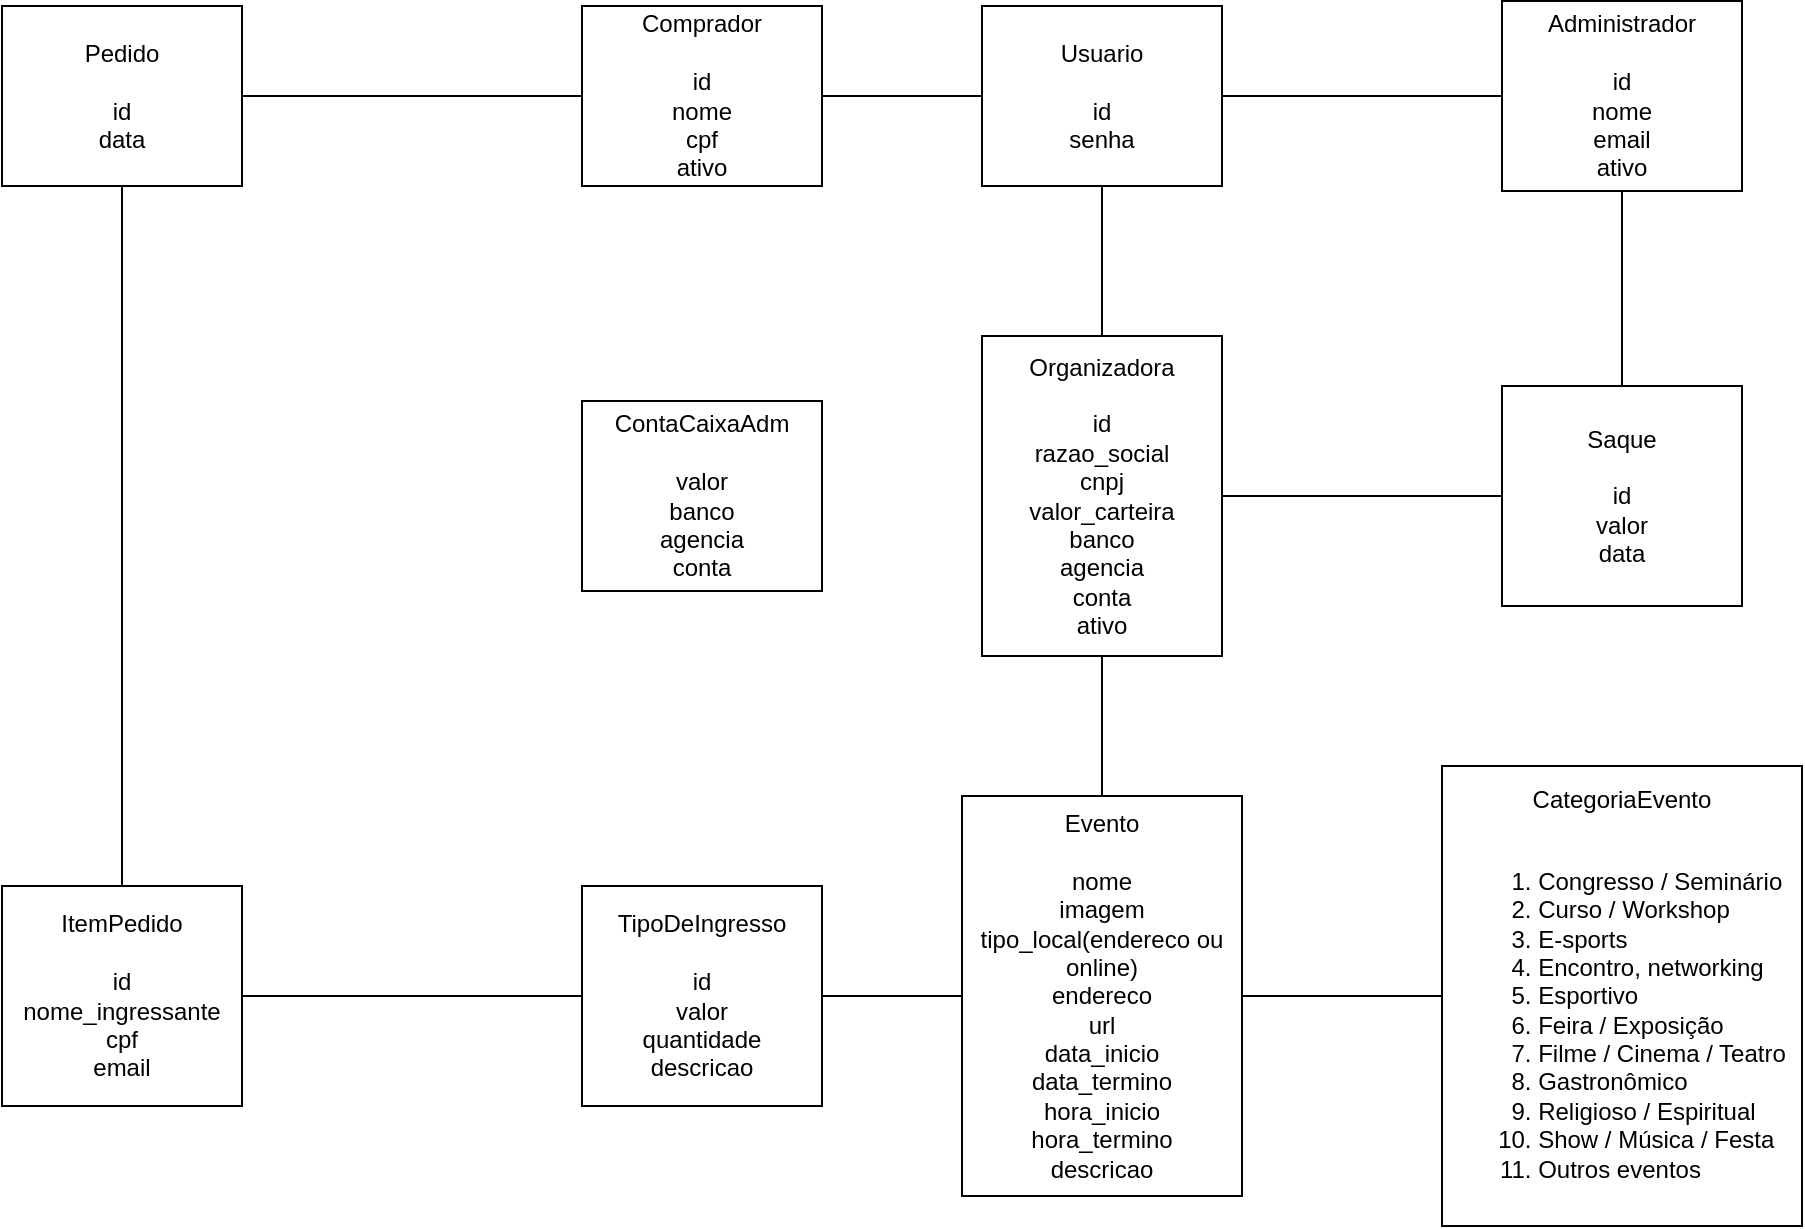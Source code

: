 <mxfile version="14.5.1" type="device"><diagram id="jICOhjBzjYu0gpsw8uiU" name="Página-1"><mxGraphModel dx="2370" dy="1370" grid="1" gridSize="10" guides="1" tooltips="1" connect="1" arrows="1" fold="1" page="1" pageScale="1" pageWidth="1200" pageHeight="1600" math="0" shadow="0"><root><mxCell id="0"/><mxCell id="1" parent="0"/><mxCell id="hUC8__KGuxT1wJXMfTIX-4" style="edgeStyle=orthogonalEdgeStyle;rounded=0;orthogonalLoop=1;jettySize=auto;html=1;endArrow=none;endFill=0;" parent="1" source="wqNmu94xyES_ieZz7MIa-1" target="hUC8__KGuxT1wJXMfTIX-3" edge="1"><mxGeometry relative="1" as="geometry"/></mxCell><mxCell id="wqNmu94xyES_ieZz7MIa-1" value="Pedido&lt;br&gt;&lt;br&gt;id&lt;br&gt;data" style="rounded=0;whiteSpace=wrap;html=1;" parent="1" vertex="1"><mxGeometry x="50" y="460" width="120" height="90" as="geometry"/></mxCell><mxCell id="wqNmu94xyES_ieZz7MIa-2" value="Organizadora&lt;br&gt;&lt;br&gt;id&lt;br&gt;razao_social&lt;br&gt;cnpj&lt;br&gt;valor_carteira&lt;br&gt;banco&lt;br&gt;agencia&lt;br&gt;conta&lt;br&gt;ativo" style="rounded=0;whiteSpace=wrap;html=1;" parent="1" vertex="1"><mxGeometry x="540" y="625" width="120" height="160" as="geometry"/></mxCell><mxCell id="VX8WxPWUBoT3orAdfw54-1" style="edgeStyle=orthogonalEdgeStyle;rounded=0;orthogonalLoop=1;jettySize=auto;html=1;endArrow=none;endFill=0;" parent="1" source="wqNmu94xyES_ieZz7MIa-4" target="wqNmu94xyES_ieZz7MIa-6" edge="1"><mxGeometry relative="1" as="geometry"/></mxCell><mxCell id="VX8WxPWUBoT3orAdfw54-2" style="edgeStyle=orthogonalEdgeStyle;rounded=0;orthogonalLoop=1;jettySize=auto;html=1;endArrow=none;endFill=0;" parent="1" source="wqNmu94xyES_ieZz7MIa-4" target="wqNmu94xyES_ieZz7MIa-2" edge="1"><mxGeometry relative="1" as="geometry"/></mxCell><mxCell id="wqNmu94xyES_ieZz7MIa-4" value="Usuario&lt;br&gt;&lt;br&gt;id&lt;br&gt;senha" style="rounded=0;whiteSpace=wrap;html=1;" parent="1" vertex="1"><mxGeometry x="540" y="460" width="120" height="90" as="geometry"/></mxCell><mxCell id="wqNmu94xyES_ieZz7MIa-6" value="Comprador&lt;br&gt;&lt;br&gt;id&lt;br&gt;nome&lt;br&gt;cpf&lt;br&gt;ativo" style="rounded=0;whiteSpace=wrap;html=1;" parent="1" vertex="1"><mxGeometry x="340" y="460" width="120" height="90" as="geometry"/></mxCell><mxCell id="wqNmu94xyES_ieZz7MIa-10" style="edgeStyle=orthogonalEdgeStyle;rounded=0;orthogonalLoop=1;jettySize=auto;html=1;endArrow=none;endFill=0;" parent="1" source="wqNmu94xyES_ieZz7MIa-7" target="wqNmu94xyES_ieZz7MIa-2" edge="1"><mxGeometry relative="1" as="geometry"/></mxCell><mxCell id="hUC8__KGuxT1wJXMfTIX-12" style="edgeStyle=orthogonalEdgeStyle;rounded=0;orthogonalLoop=1;jettySize=auto;html=1;endArrow=none;endFill=0;" parent="1" source="wqNmu94xyES_ieZz7MIa-7" target="hUC8__KGuxT1wJXMfTIX-11" edge="1"><mxGeometry relative="1" as="geometry"/></mxCell><mxCell id="wqNmu94xyES_ieZz7MIa-7" value="Evento&lt;br&gt;&lt;br&gt;nome&lt;br&gt;imagem&lt;br&gt;tipo_local(endereco ou online)&lt;br&gt;endereco&lt;br&gt;url&lt;br&gt;data_inicio&lt;br&gt;data_termino&lt;br&gt;hora_inicio&lt;br&gt;hora_termino&lt;br&gt;descricao" style="rounded=0;whiteSpace=wrap;html=1;" parent="1" vertex="1"><mxGeometry x="530" y="855" width="140" height="200" as="geometry"/></mxCell><mxCell id="hUC8__KGuxT1wJXMfTIX-5" style="edgeStyle=orthogonalEdgeStyle;rounded=0;orthogonalLoop=1;jettySize=auto;html=1;endArrow=none;endFill=0;" parent="1" source="wqNmu94xyES_ieZz7MIa-1" target="wqNmu94xyES_ieZz7MIa-6" edge="1"><mxGeometry relative="1" as="geometry"/></mxCell><mxCell id="UvAPse_8DJnlNYbQ0HVB-3" style="edgeStyle=orthogonalEdgeStyle;rounded=0;orthogonalLoop=1;jettySize=auto;html=1;endArrow=none;endFill=0;" parent="1" source="hUC8__KGuxT1wJXMfTIX-3" target="uo1-1YxJ1C1MNdlrU-gM-3" edge="1"><mxGeometry relative="1" as="geometry"/></mxCell><mxCell id="hUC8__KGuxT1wJXMfTIX-3" value="ItemPedido&lt;br&gt;&lt;br&gt;id&lt;br&gt;nome_ingressante&lt;br&gt;cpf&lt;br&gt;email" style="rounded=0;whiteSpace=wrap;html=1;" parent="1" vertex="1"><mxGeometry x="50" y="900" width="120" height="110" as="geometry"/></mxCell><mxCell id="hUC8__KGuxT1wJXMfTIX-11" value="CategoriaEvento&lt;br&gt;&lt;br&gt;&lt;div&gt;&lt;div&gt;&lt;ol&gt;&lt;li style=&quot;text-align: left&quot;&gt;Congresso / Seminário&lt;/li&gt;&lt;li style=&quot;text-align: left&quot;&gt;Curso / Workshop&lt;/li&gt;&lt;li style=&quot;text-align: left&quot;&gt;E-sports&lt;/li&gt;&lt;li style=&quot;text-align: left&quot;&gt;Encontro, networking&lt;/li&gt;&lt;li style=&quot;text-align: left&quot;&gt;Esportivo&lt;/li&gt;&lt;li style=&quot;text-align: left&quot;&gt;Feira / Exposição&lt;/li&gt;&lt;li style=&quot;text-align: left&quot;&gt;Filme / Cinema / Teatro&lt;/li&gt;&lt;li style=&quot;text-align: left&quot;&gt;Gastronômico&lt;/li&gt;&lt;li style=&quot;text-align: left&quot;&gt;Religioso / Espiritual&lt;/li&gt;&lt;li style=&quot;text-align: left&quot;&gt;Show / Música / Festa&lt;/li&gt;&lt;li style=&quot;text-align: left&quot;&gt;Outros eventos&lt;/li&gt;&lt;/ol&gt;&lt;/div&gt;&lt;/div&gt;" style="rounded=0;whiteSpace=wrap;html=1;" parent="1" vertex="1"><mxGeometry x="770" y="840" width="180" height="230" as="geometry"/></mxCell><mxCell id="uo1-1YxJ1C1MNdlrU-gM-4" style="edgeStyle=orthogonalEdgeStyle;rounded=0;orthogonalLoop=1;jettySize=auto;html=1;endArrow=none;endFill=0;" parent="1" source="uo1-1YxJ1C1MNdlrU-gM-3" target="wqNmu94xyES_ieZz7MIa-7" edge="1"><mxGeometry relative="1" as="geometry"/></mxCell><mxCell id="uo1-1YxJ1C1MNdlrU-gM-3" value="TipoDeIngresso&lt;br&gt;&lt;br&gt;id&lt;br&gt;valor&lt;br&gt;quantidade&lt;br&gt;descricao" style="rounded=0;whiteSpace=wrap;html=1;" parent="1" vertex="1"><mxGeometry x="340" y="900" width="120" height="110" as="geometry"/></mxCell><mxCell id="uo1-1YxJ1C1MNdlrU-gM-7" style="edgeStyle=orthogonalEdgeStyle;rounded=0;orthogonalLoop=1;jettySize=auto;html=1;endArrow=none;endFill=0;" parent="1" source="uo1-1YxJ1C1MNdlrU-gM-6" target="wqNmu94xyES_ieZz7MIa-4" edge="1"><mxGeometry relative="1" as="geometry"/></mxCell><mxCell id="uo1-1YxJ1C1MNdlrU-gM-6" value="Administrador&lt;br&gt;&lt;br&gt;id&lt;br&gt;nome&lt;br&gt;email&lt;br&gt;ativo" style="rounded=0;whiteSpace=wrap;html=1;" parent="1" vertex="1"><mxGeometry x="800" y="457.5" width="120" height="95" as="geometry"/></mxCell><mxCell id="UvAPse_8DJnlNYbQ0HVB-2" style="edgeStyle=orthogonalEdgeStyle;rounded=0;orthogonalLoop=1;jettySize=auto;html=1;endArrow=none;endFill=0;" parent="1" source="UvAPse_8DJnlNYbQ0HVB-1" target="wqNmu94xyES_ieZz7MIa-2" edge="1"><mxGeometry relative="1" as="geometry"/></mxCell><mxCell id="r6ORLPat4bOaemjjC5Np-1" style="edgeStyle=orthogonalEdgeStyle;rounded=0;orthogonalLoop=1;jettySize=auto;html=1;endArrow=none;endFill=0;" edge="1" parent="1" source="UvAPse_8DJnlNYbQ0HVB-1" target="uo1-1YxJ1C1MNdlrU-gM-6"><mxGeometry relative="1" as="geometry"/></mxCell><mxCell id="UvAPse_8DJnlNYbQ0HVB-1" value="Saque&lt;br&gt;&lt;br&gt;id&lt;br&gt;valor&lt;br&gt;data" style="rounded=0;whiteSpace=wrap;html=1;" parent="1" vertex="1"><mxGeometry x="800" y="650" width="120" height="110" as="geometry"/></mxCell><mxCell id="f3hTwcGpzUUmRD05Mi-2-1" value="ContaCaixaAdm&lt;br&gt;&lt;br&gt;valor&lt;br&gt;banco&lt;br&gt;agencia&lt;br&gt;conta" style="rounded=0;whiteSpace=wrap;html=1;" parent="1" vertex="1"><mxGeometry x="340" y="657.5" width="120" height="95" as="geometry"/></mxCell></root></mxGraphModel></diagram></mxfile>